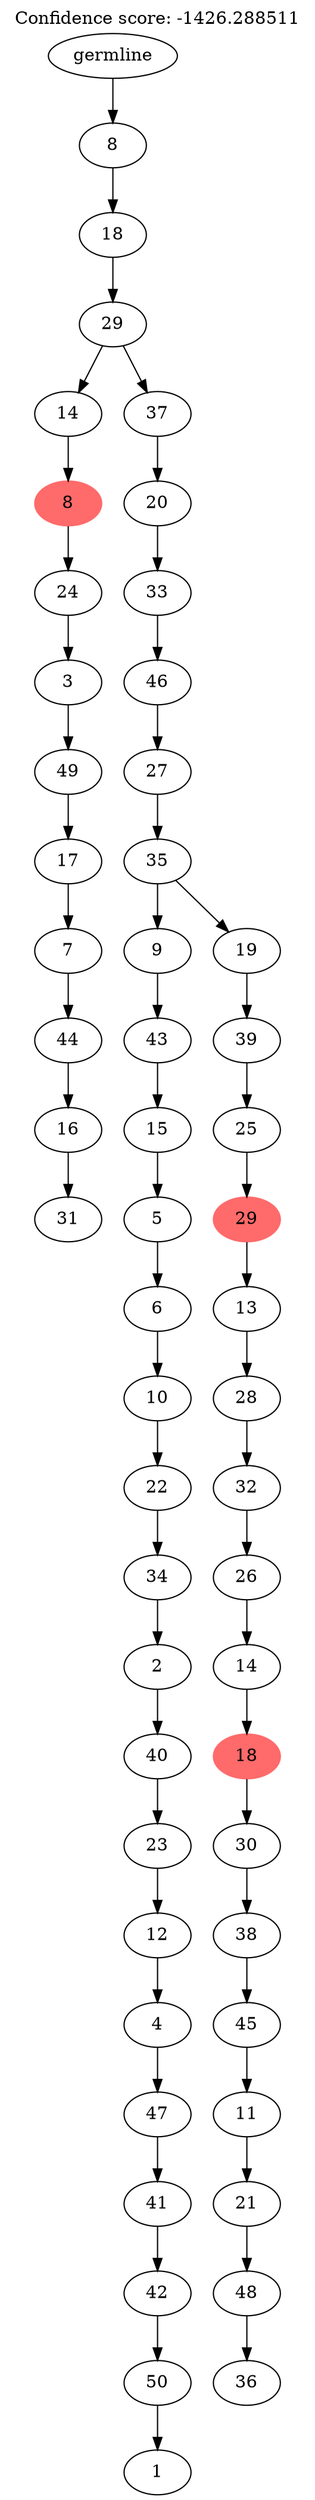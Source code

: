 digraph g {
	"53" -> "54";
	"54" [label="31"];
	"52" -> "53";
	"53" [label="16"];
	"51" -> "52";
	"52" [label="44"];
	"50" -> "51";
	"51" [label="7"];
	"49" -> "50";
	"50" [label="17"];
	"48" -> "49";
	"49" [label="49"];
	"47" -> "48";
	"48" [label="3"];
	"46" -> "47";
	"47" [label="24"];
	"45" -> "46";
	"46" [color=indianred1, style=filled, label="8"];
	"43" -> "44";
	"44" [label="1"];
	"42" -> "43";
	"43" [label="50"];
	"41" -> "42";
	"42" [label="42"];
	"40" -> "41";
	"41" [label="41"];
	"39" -> "40";
	"40" [label="47"];
	"38" -> "39";
	"39" [label="4"];
	"37" -> "38";
	"38" [label="12"];
	"36" -> "37";
	"37" [label="23"];
	"35" -> "36";
	"36" [label="40"];
	"34" -> "35";
	"35" [label="2"];
	"33" -> "34";
	"34" [label="34"];
	"32" -> "33";
	"33" [label="22"];
	"31" -> "32";
	"32" [label="10"];
	"30" -> "31";
	"31" [label="6"];
	"29" -> "30";
	"30" [label="5"];
	"28" -> "29";
	"29" [label="15"];
	"27" -> "28";
	"28" [label="43"];
	"25" -> "26";
	"26" [label="36"];
	"24" -> "25";
	"25" [label="48"];
	"23" -> "24";
	"24" [label="21"];
	"22" -> "23";
	"23" [label="11"];
	"21" -> "22";
	"22" [label="45"];
	"20" -> "21";
	"21" [label="38"];
	"19" -> "20";
	"20" [label="30"];
	"18" -> "19";
	"19" [color=indianred1, style=filled, label="18"];
	"17" -> "18";
	"18" [label="14"];
	"16" -> "17";
	"17" [label="26"];
	"15" -> "16";
	"16" [label="32"];
	"14" -> "15";
	"15" [label="28"];
	"13" -> "14";
	"14" [label="13"];
	"12" -> "13";
	"13" [color=indianred1, style=filled, label="29"];
	"11" -> "12";
	"12" [label="25"];
	"10" -> "11";
	"11" [label="39"];
	"9" -> "10";
	"10" [label="19"];
	"9" -> "27";
	"27" [label="9"];
	"8" -> "9";
	"9" [label="35"];
	"7" -> "8";
	"8" [label="27"];
	"6" -> "7";
	"7" [label="46"];
	"5" -> "6";
	"6" [label="33"];
	"4" -> "5";
	"5" [label="20"];
	"3" -> "4";
	"4" [label="37"];
	"3" -> "45";
	"45" [label="14"];
	"2" -> "3";
	"3" [label="29"];
	"1" -> "2";
	"2" [label="18"];
	"0" -> "1";
	"1" [label="8"];
	"0" [label="germline"];
	labelloc="t";
	label="Confidence score: -1426.288511";
}

